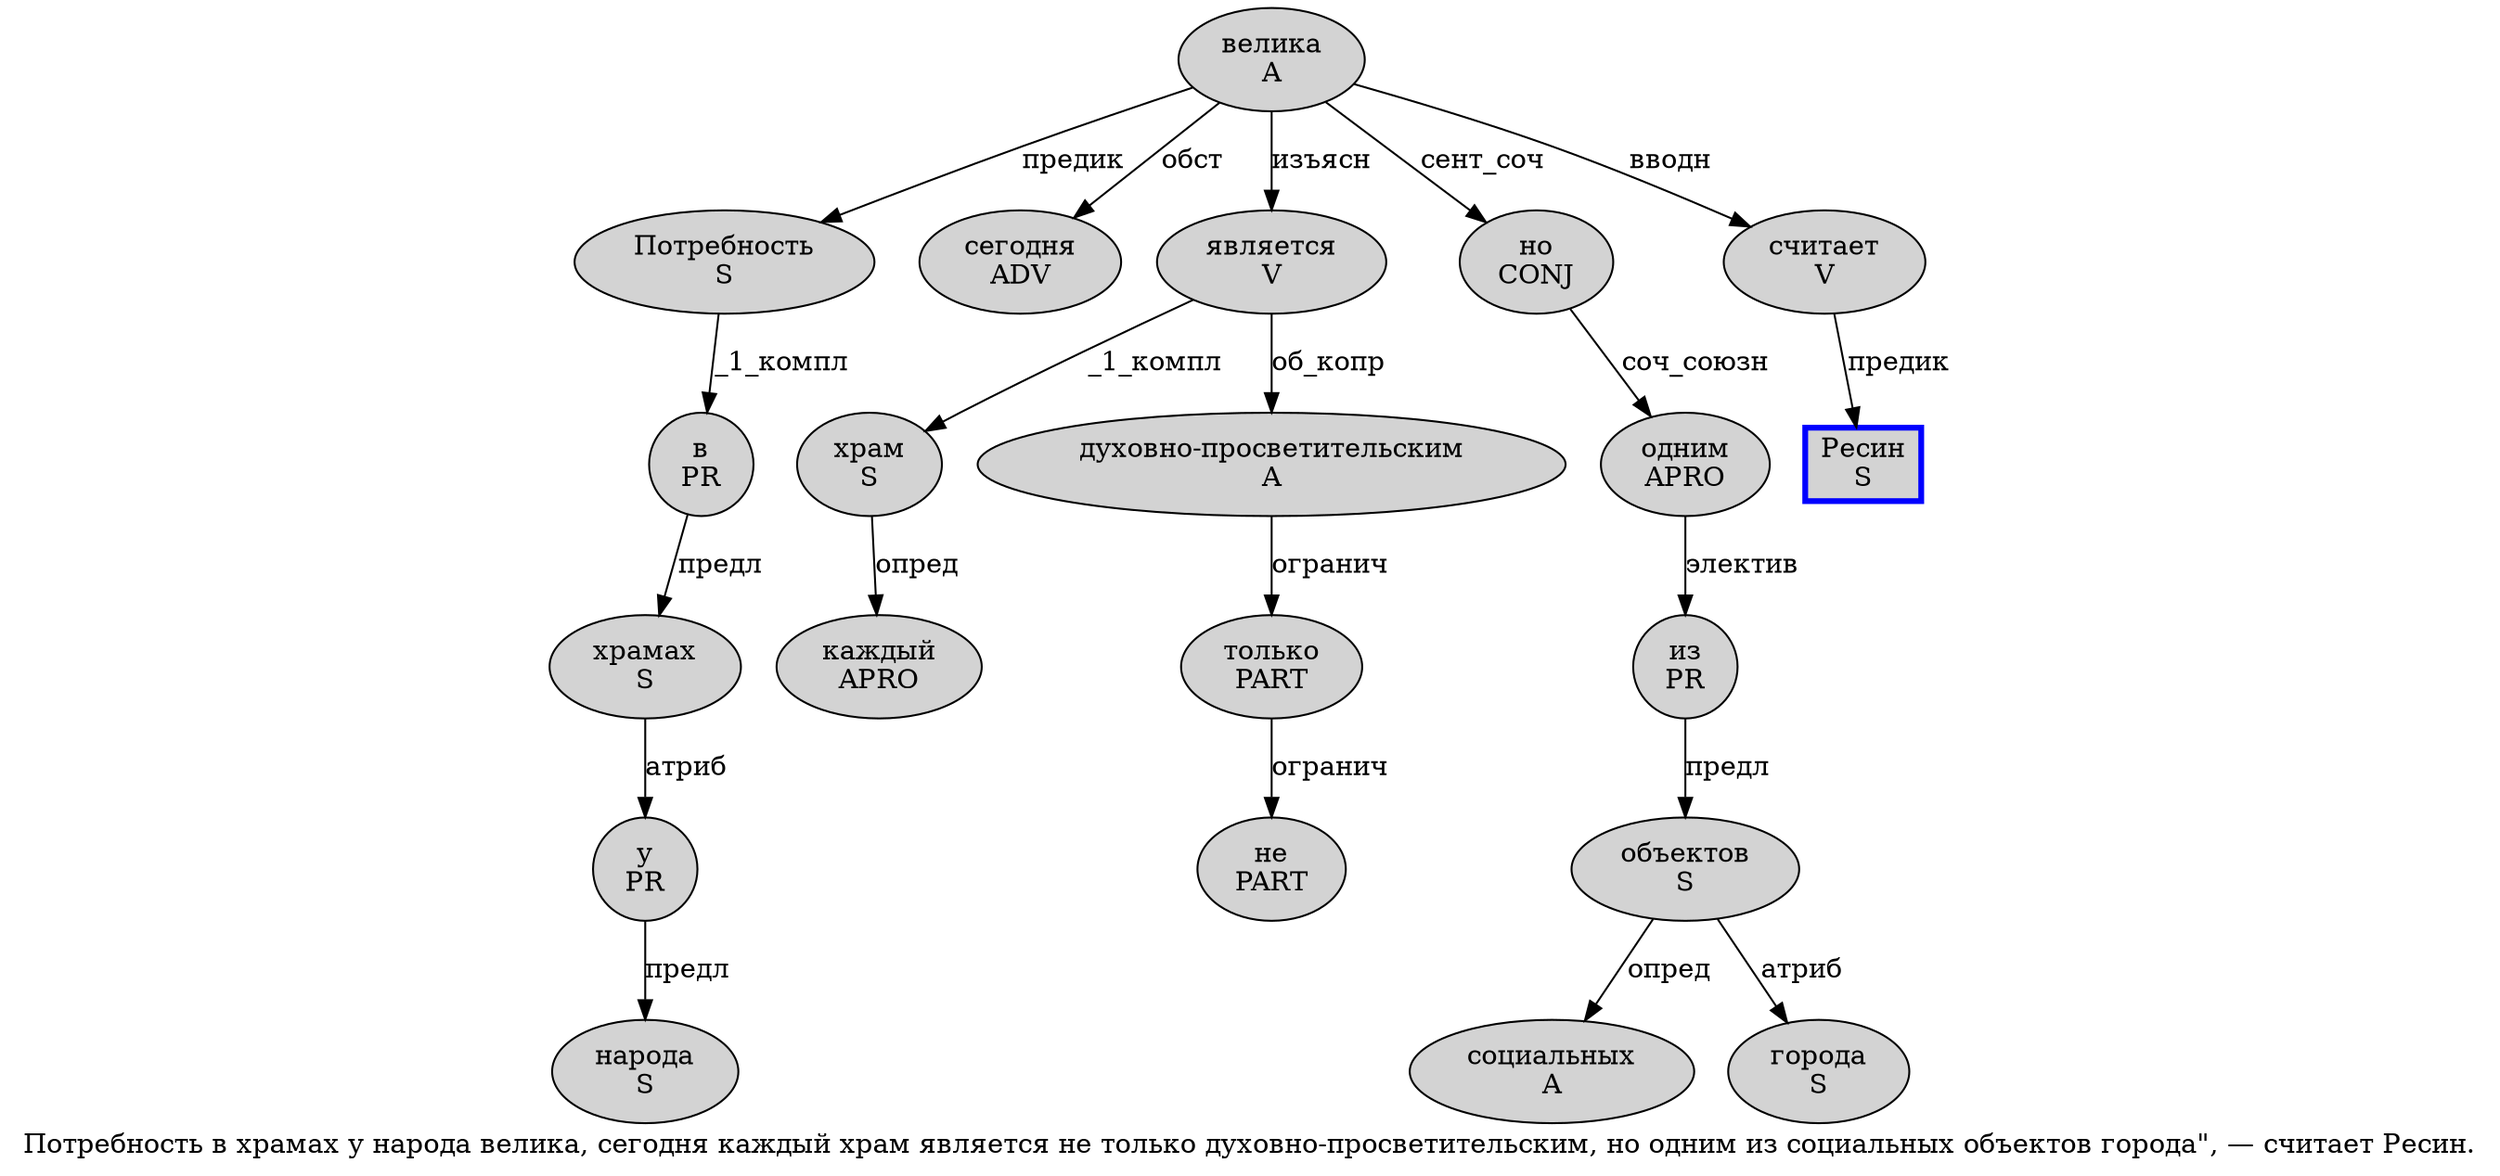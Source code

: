 digraph SENTENCE_147 {
	graph [label="Потребность в храмах у народа велика, сегодня каждый храм является не только духовно-просветительским, но одним из социальных объектов города\", — считает Ресин."]
	node [style=filled]
		0 [label="Потребность
S" color="" fillcolor=lightgray penwidth=1 shape=ellipse]
		1 [label="в
PR" color="" fillcolor=lightgray penwidth=1 shape=ellipse]
		2 [label="храмах
S" color="" fillcolor=lightgray penwidth=1 shape=ellipse]
		3 [label="у
PR" color="" fillcolor=lightgray penwidth=1 shape=ellipse]
		4 [label="народа
S" color="" fillcolor=lightgray penwidth=1 shape=ellipse]
		5 [label="велика
A" color="" fillcolor=lightgray penwidth=1 shape=ellipse]
		7 [label="сегодня
ADV" color="" fillcolor=lightgray penwidth=1 shape=ellipse]
		8 [label="каждый
APRO" color="" fillcolor=lightgray penwidth=1 shape=ellipse]
		9 [label="храм
S" color="" fillcolor=lightgray penwidth=1 shape=ellipse]
		10 [label="является
V" color="" fillcolor=lightgray penwidth=1 shape=ellipse]
		11 [label="не
PART" color="" fillcolor=lightgray penwidth=1 shape=ellipse]
		12 [label="только
PART" color="" fillcolor=lightgray penwidth=1 shape=ellipse]
		13 [label="духовно-просветительским
A" color="" fillcolor=lightgray penwidth=1 shape=ellipse]
		15 [label="но
CONJ" color="" fillcolor=lightgray penwidth=1 shape=ellipse]
		16 [label="одним
APRO" color="" fillcolor=lightgray penwidth=1 shape=ellipse]
		17 [label="из
PR" color="" fillcolor=lightgray penwidth=1 shape=ellipse]
		18 [label="социальных
A" color="" fillcolor=lightgray penwidth=1 shape=ellipse]
		19 [label="объектов
S" color="" fillcolor=lightgray penwidth=1 shape=ellipse]
		20 [label="города
S" color="" fillcolor=lightgray penwidth=1 shape=ellipse]
		24 [label="считает
V" color="" fillcolor=lightgray penwidth=1 shape=ellipse]
		25 [label="Ресин
S" color=blue fillcolor=lightgray penwidth=3 shape=box]
			9 -> 8 [label="опред"]
			0 -> 1 [label="_1_компл"]
			13 -> 12 [label="огранич"]
			5 -> 0 [label="предик"]
			5 -> 7 [label="обст"]
			5 -> 10 [label="изъясн"]
			5 -> 15 [label="сент_соч"]
			5 -> 24 [label="вводн"]
			10 -> 9 [label="_1_компл"]
			10 -> 13 [label="об_копр"]
			17 -> 19 [label="предл"]
			3 -> 4 [label="предл"]
			24 -> 25 [label="предик"]
			1 -> 2 [label="предл"]
			12 -> 11 [label="огранич"]
			2 -> 3 [label="атриб"]
			19 -> 18 [label="опред"]
			19 -> 20 [label="атриб"]
			16 -> 17 [label="электив"]
			15 -> 16 [label="соч_союзн"]
}